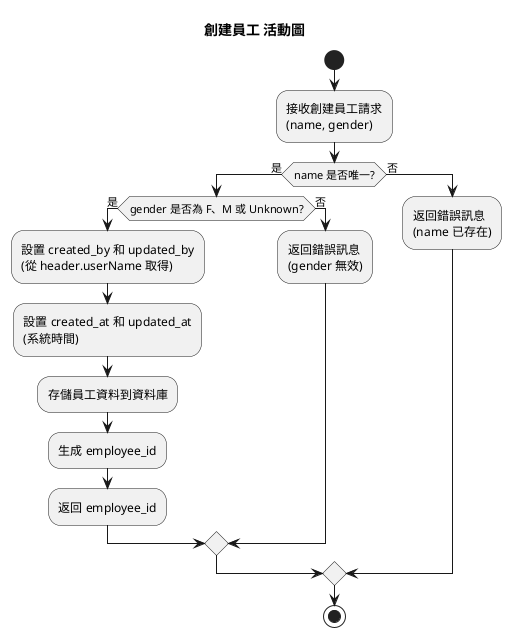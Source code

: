 @startuml
title 創建員工 活動圖

start
:接收創建員工請求\n(name, gender);
if (name 是否唯一?) then (是)
  if (gender 是否為 F、M 或 Unknown?) then (是)
    :設置 created_by 和 updated_by\n(從 header.userName 取得);
    :設置 created_at 和 updated_at\n(系統時間);
    :存儲員工資料到資料庫;
    :生成 employee_id;
    :返回 employee_id;
  else (否)
    :返回錯誤訊息\n(gender 無效);
  endif
else (否)
  :返回錯誤訊息\n(name 已存在);
endif
stop

@enduml
